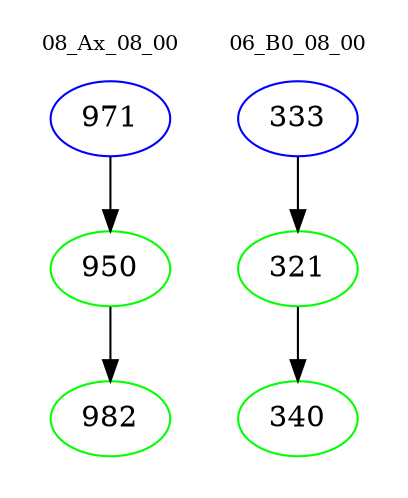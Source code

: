 digraph{
subgraph cluster_0 {
color = white
label = "08_Ax_08_00";
fontsize=10;
T0_971 [label="971", color="blue"]
T0_971 -> T0_950 [color="black"]
T0_950 [label="950", color="green"]
T0_950 -> T0_982 [color="black"]
T0_982 [label="982", color="green"]
}
subgraph cluster_1 {
color = white
label = "06_B0_08_00";
fontsize=10;
T1_333 [label="333", color="blue"]
T1_333 -> T1_321 [color="black"]
T1_321 [label="321", color="green"]
T1_321 -> T1_340 [color="black"]
T1_340 [label="340", color="green"]
}
}
